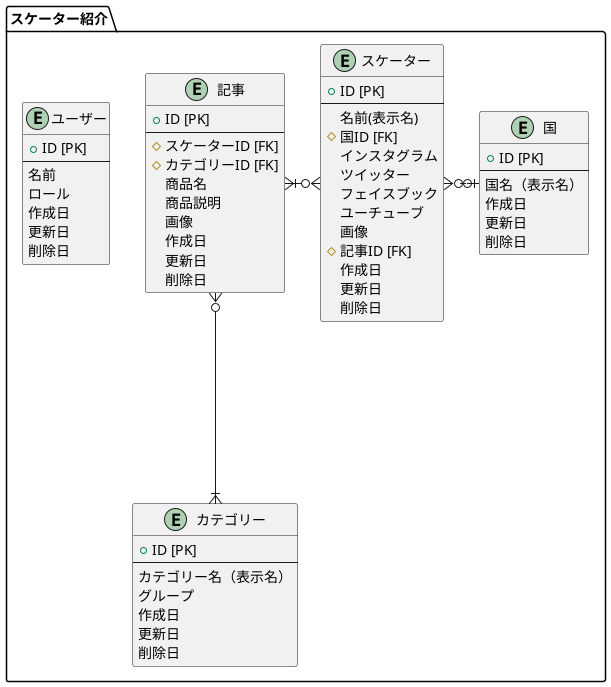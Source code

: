 @startuml

package "スケーター紹介"{
    entity "スケーター" as skaters{
        + ID [PK]
        --
        名前(表示名)
        #国ID [FK]
        インスタグラム
        ツイッター
        フェイスブック
        ユーチューブ
        画像
        #記事ID [FK]
        作成日
        更新日
        削除日
    }

    entity "国" as countries{
        +ID [PK]
        --
        国名（表示名）
        作成日
        更新日
        削除日
    }

    entity "記事" as posts{
        +ID [PK]
        --
        #スケーターID [FK]
        #カテゴリーID [FK]
        商品名
        商品説明
        画像
        作成日
        更新日
        削除日
    }

    entity "カテゴリー" as categories{
        +ID [PK]
        --
        カテゴリー名（表示名）
        グループ
        作成日
        更新日
        削除日
    }
    
    entity "ユーザー" as users{
        +ID [PK]
        --
        名前
        ロール
        作成日
        更新日
        削除日
    }

skaters }o--ri--o| countries
skaters }o--le--|{ posts
posts }o--d--|{ categories



/'
    ------   :1
    ----||   :1 and only 1
    ----o|   :0 or 1
    -----{   :many
    ----|{   :1 or more
    ----o{   :0 or many
'/



}

@endpuml